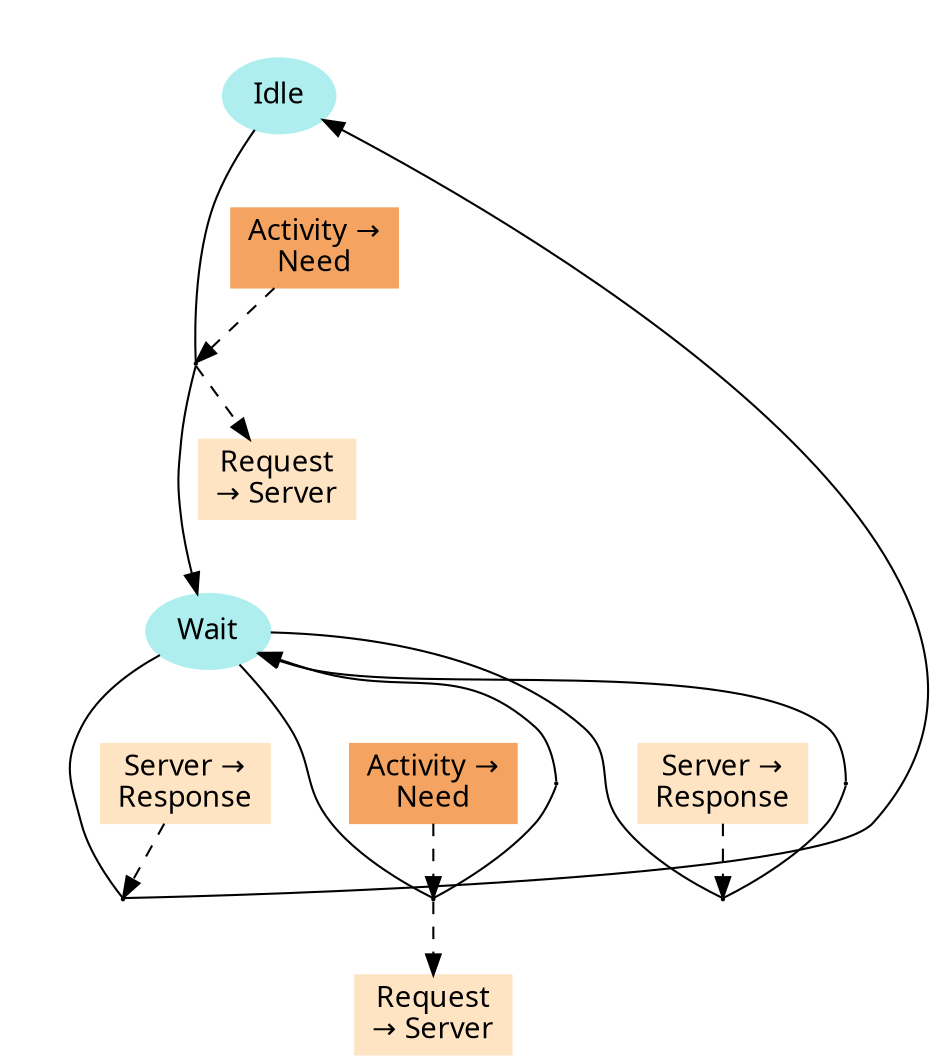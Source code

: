 digraph {
color=white;
concentrate=true;
graph [ fontname="sans-serif" ];
node [ fontname="sans-serif" ];
edge [ fontname="sans-serif" ];
subgraph cluster_0_false {
A_0_false [ label="Idle", shape=ellipse, style=filled, color=PaleTurquoise ];
subgraph cluster_0 {
T_0_18446744073709551615 [ shape=point, height=0.015, width=0.015 ];
D_0_18446744073709551615_0 [ label="Activity &#8594;\nNeed", shape=box, style=filled, color=SandyBrown ];
A_0_false -> D_0_18446744073709551615_0 [ style=invis ];
}
}
subgraph cluster_1_false {
A_1_false [ label="Wait", shape=ellipse, style=filled, color=PaleTurquoise ];
subgraph cluster_1 {
T_1_18446744073709551615 [ shape=point, height=0.015, width=0.015 ];
D_1_18446744073709551615_3 [ label="Server &#8594;\nResponse", shape=box, style=filled, color=Bisque ];
A_1_false -> D_1_18446744073709551615_3 [ style=invis ];
}
subgraph cluster_2 {
T_2_18446744073709551615 [ shape=point, height=0.015, width=0.015 ];
B_2_18446744073709551615_1_false [ shape=point, height=0.015, width=0.015, style=filled ];
D_2_18446744073709551615_0 [ label="Activity &#8594;\nNeed", shape=box, style=filled, color=SandyBrown ];
A_1_false -> D_2_18446744073709551615_0 [ style=invis ];
}
subgraph cluster_3 {
T_3_18446744073709551615 [ shape=point, height=0.015, width=0.015 ];
B_3_18446744073709551615_1_false [ shape=point, height=0.015, width=0.015, style=filled ];
D_3_18446744073709551615_3 [ label="Server &#8594;\nResponse", shape=box, style=filled, color=Bisque ];
A_1_false -> D_3_18446744073709551615_3 [ style=invis ];
}
}
A_0_false -> T_0_18446744073709551615 [ arrowhead=none, direction=forward ];
T_0_18446744073709551615 -> A_1_false [ constraint=true ];
D_0_18446744073709551615_0 -> T_0_18446744073709551615 [ style=dashed ];
S_0_18446744073709551615_1 [ label="Request\n&#8594; Server", shape=box, style=filled, color=Bisque ];
T_0_18446744073709551615 -> S_0_18446744073709551615_1 [ style=dashed ];
S_0_18446744073709551615_1 -> A_1_false [ style=invis ];
A_1_false -> T_1_18446744073709551615 [ arrowhead=none, direction=forward ];
T_1_18446744073709551615 -> A_0_false [ constraint=false ];
D_1_18446744073709551615_3 -> T_1_18446744073709551615 [ style=dashed ];
A_1_false -> T_2_18446744073709551615 [ arrowhead=none, direction=forward ];
B_2_18446744073709551615_1_false -> A_1_false [ constraint=false ];
B_2_18446744073709551615_1_false -> T_2_18446744073709551615 [ arrowhead=none, direction=forward ];
D_2_18446744073709551615_0 -> T_2_18446744073709551615 [ style=dashed ];
S_2_18446744073709551615_1 [ label="Request\n&#8594; Server", shape=box, style=filled, color=Bisque ];
T_2_18446744073709551615 -> S_2_18446744073709551615_1 [ style=dashed ];
A_1_false -> T_3_18446744073709551615 [ arrowhead=none, direction=forward ];
B_3_18446744073709551615_1_false -> A_1_false [ constraint=false ];
B_3_18446744073709551615_1_false -> T_3_18446744073709551615 [ arrowhead=none, direction=forward ];
D_3_18446744073709551615_3 -> T_3_18446744073709551615 [ style=dashed ];
}
